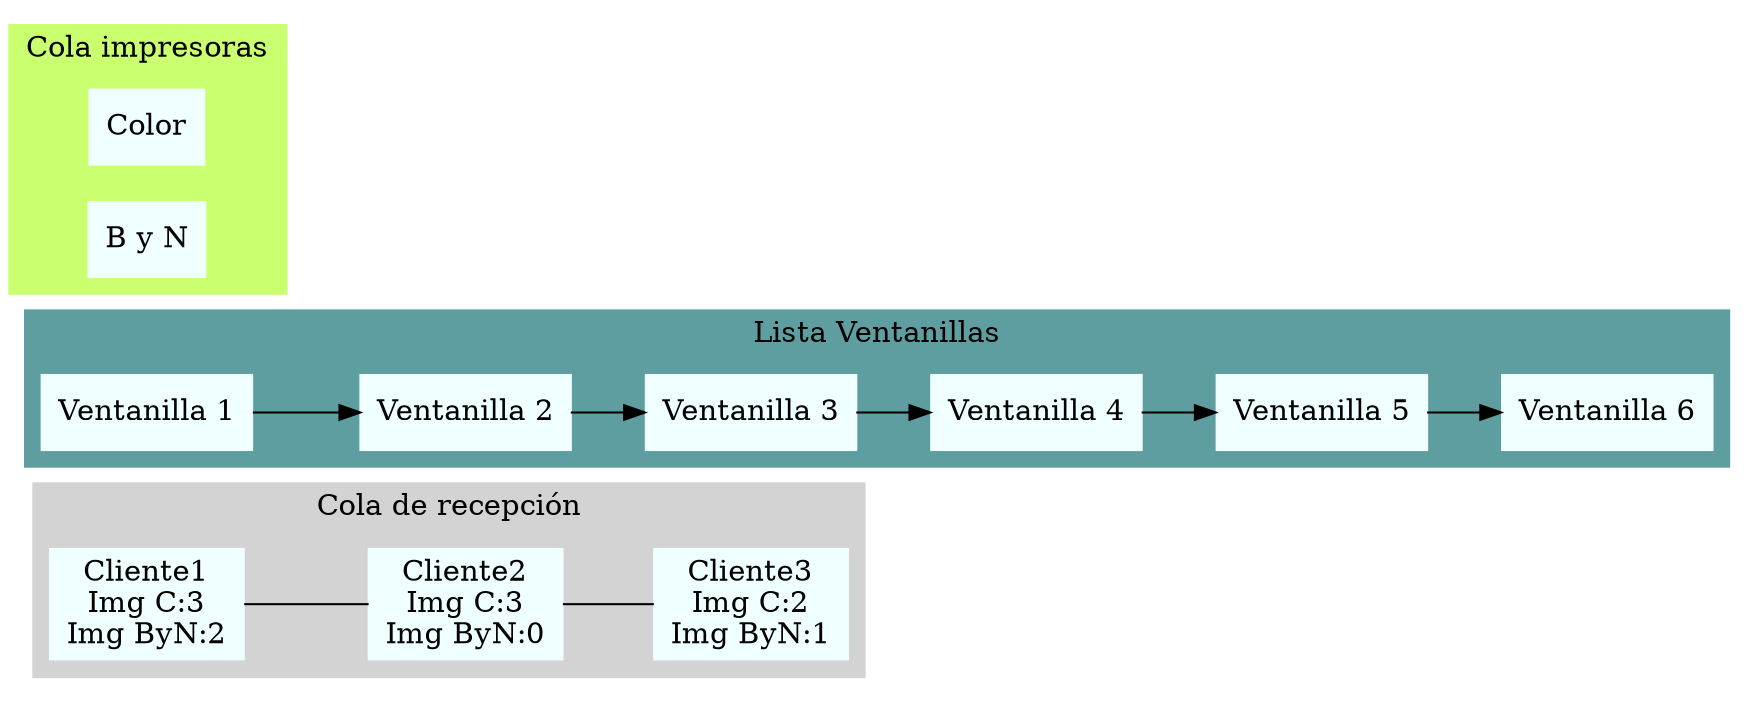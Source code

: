 digraph G {
node[shape=box, style="filled", color=azure1];
subgraph cluster_0{
style=filled
color=lightgrey;
  edge [
    arrowhead="none"
  ];
Cliente644117698[label="Cliente1
Img C:3
Img ByN:2"]
Cliente1872034366[label="Cliente2
Img C:3
Img ByN:0"]
Cliente1581781576[label="Cliente3
Img C:2
Img ByN:1"]
Cliente644117698 -> Cliente1872034366
Cliente1872034366 -> Cliente1581781576
label="Cola de recepción";
}
subgraph cluster_1{
style=filled
color=cadetblue;
Ventanilla1725154839[label="Ventanilla 1"]
Ventanilla1670675563[label="Ventanilla 2"]
Ventanilla723074861[label="Ventanilla 3"]
Ventanilla895328852[label="Ventanilla 4"]
Ventanilla1304836502[label="Ventanilla 5"]
Ventanilla225534817[label="Ventanilla 6"]
Ventanilla1725154839 -> Ventanilla1670675563
Ventanilla1670675563 -> Ventanilla723074861
Ventanilla723074861 -> Ventanilla895328852
Ventanilla895328852 -> Ventanilla1304836502
Ventanilla1304836502 -> Ventanilla225534817
label="Lista Ventanillas";
}
subgraph cluster_2{
style=filled
color=darkolivegreen1;
  edge [
    arrowhead="none"
  ];
Impresora1878246837[label="Color"]
Impresora929338653[label="B y N"]
label="Cola impresoras";
}
rankdir=LR;
}